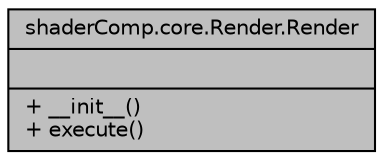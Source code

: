digraph "shaderComp.core.Render.Render"
{
  edge [fontname="Helvetica",fontsize="10",labelfontname="Helvetica",labelfontsize="10"];
  node [fontname="Helvetica",fontsize="10",shape=record];
  Node1 [label="{shaderComp.core.Render.Render\n||+ __init__()\l+ execute()\l}",height=0.2,width=0.4,color="black", fillcolor="grey75", style="filled" fontcolor="black"];
}

